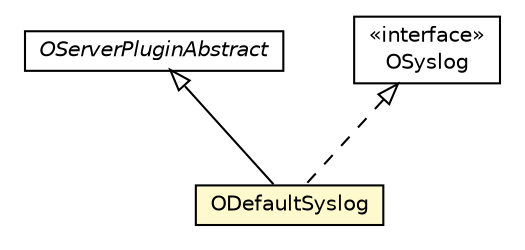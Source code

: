 #!/usr/local/bin/dot
#
# Class diagram 
# Generated by UMLGraph version R5_6-24-gf6e263 (http://www.umlgraph.org/)
#

digraph G {
	edge [fontname="Helvetica",fontsize=10,labelfontname="Helvetica",labelfontsize=10];
	node [fontname="Helvetica",fontsize=10,shape=plaintext];
	nodesep=0.25;
	ranksep=0.5;
	// com.orientechnologies.orient.server.plugin.OServerPluginAbstract
	c2662261 [label=<<table title="com.orientechnologies.orient.server.plugin.OServerPluginAbstract" border="0" cellborder="1" cellspacing="0" cellpadding="2" port="p" href="../../orient/server/plugin/OServerPluginAbstract.html">
		<tr><td><table border="0" cellspacing="0" cellpadding="1">
<tr><td align="center" balign="center"><font face="Helvetica-Oblique"> OServerPluginAbstract </font></td></tr>
		</table></td></tr>
		</table>>, URL="../../orient/server/plugin/OServerPluginAbstract.html", fontname="Helvetica", fontcolor="black", fontsize=10.0];
	// com.orientechnologies.orient.server.security.OSyslog
	c2662444 [label=<<table title="com.orientechnologies.orient.server.security.OSyslog" border="0" cellborder="1" cellspacing="0" cellpadding="2" port="p" href="../../orient/server/security/OSyslog.html">
		<tr><td><table border="0" cellspacing="0" cellpadding="1">
<tr><td align="center" balign="center"> &#171;interface&#187; </td></tr>
<tr><td align="center" balign="center"> OSyslog </td></tr>
		</table></td></tr>
		</table>>, URL="../../orient/server/security/OSyslog.html", fontname="Helvetica", fontcolor="black", fontsize=10.0];
	// com.orientechnologies.security.syslog.ODefaultSyslog
	c2662485 [label=<<table title="com.orientechnologies.security.syslog.ODefaultSyslog" border="0" cellborder="1" cellspacing="0" cellpadding="2" port="p" bgcolor="lemonChiffon" href="./ODefaultSyslog.html">
		<tr><td><table border="0" cellspacing="0" cellpadding="1">
<tr><td align="center" balign="center"> ODefaultSyslog </td></tr>
		</table></td></tr>
		</table>>, URL="./ODefaultSyslog.html", fontname="Helvetica", fontcolor="black", fontsize=10.0];
	//com.orientechnologies.security.syslog.ODefaultSyslog extends com.orientechnologies.orient.server.plugin.OServerPluginAbstract
	c2662261:p -> c2662485:p [dir=back,arrowtail=empty];
	//com.orientechnologies.security.syslog.ODefaultSyslog implements com.orientechnologies.orient.server.security.OSyslog
	c2662444:p -> c2662485:p [dir=back,arrowtail=empty,style=dashed];
}

